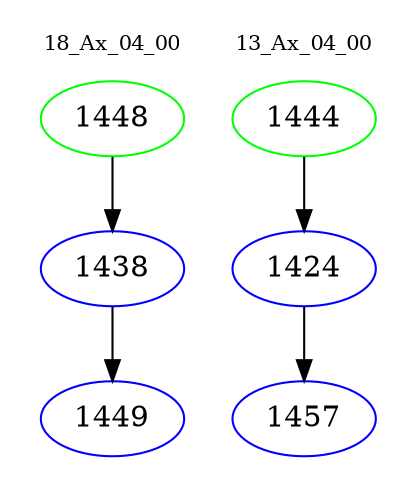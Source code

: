 digraph{
subgraph cluster_0 {
color = white
label = "18_Ax_04_00";
fontsize=10;
T0_1448 [label="1448", color="green"]
T0_1448 -> T0_1438 [color="black"]
T0_1438 [label="1438", color="blue"]
T0_1438 -> T0_1449 [color="black"]
T0_1449 [label="1449", color="blue"]
}
subgraph cluster_1 {
color = white
label = "13_Ax_04_00";
fontsize=10;
T1_1444 [label="1444", color="green"]
T1_1444 -> T1_1424 [color="black"]
T1_1424 [label="1424", color="blue"]
T1_1424 -> T1_1457 [color="black"]
T1_1457 [label="1457", color="blue"]
}
}
